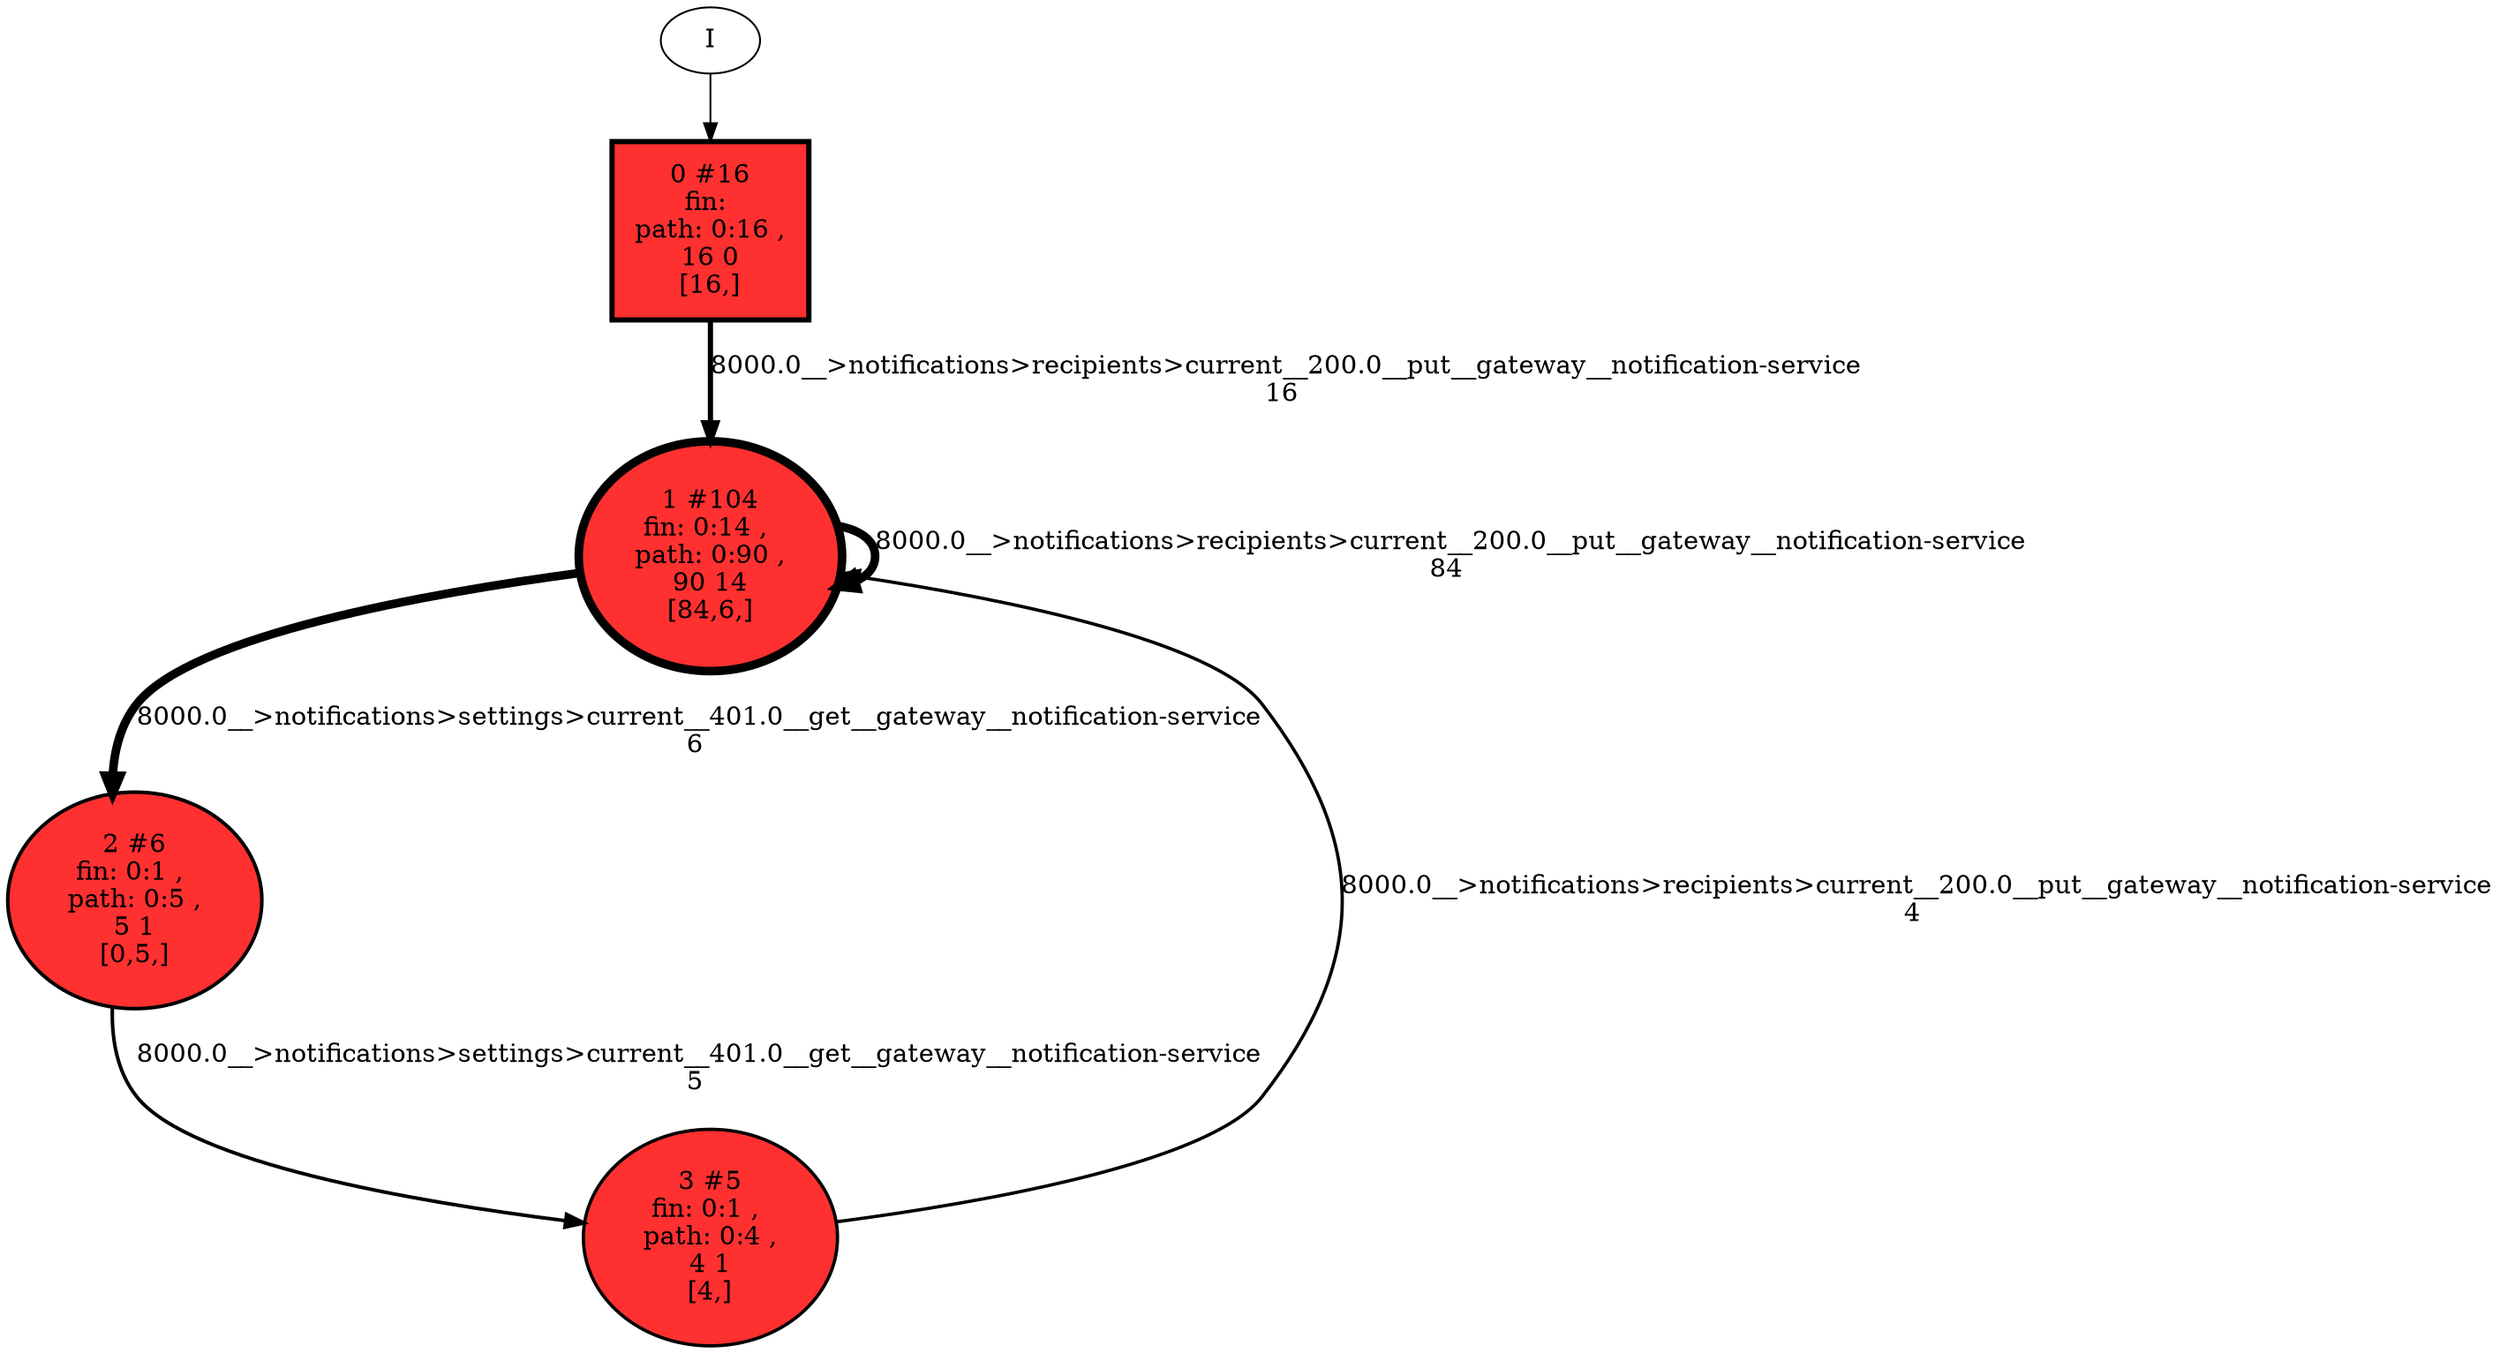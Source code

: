 // produced with flexfringe // 
digraph DFA {
	0 [label="root" shape=box];
		I -> 0;
	0 [ label="0 #16
fin: 
 path: 0:16 , 
16 0
[16,]" , style=filled, fillcolor="firebrick1", width=1.3437, height=1.3437, penwidth=2.83321];
		0 -> 1 [label="8000.0__>notifications>recipients>current__200.0__put__gateway__notification-service
16 " , penwidth=2.83321 ];
	1 [ label="1 #104
fin: 0:14 , 
 path: 0:90 , 
90 14
[84,6,]" , style=filled, fillcolor="firebrick1", width=1.73236, height=1.73236, penwidth=4.65396];
		1 -> 1 [label="8000.0__>notifications>recipients>current__200.0__put__gateway__notification-service
84 " , penwidth=4.65396 ];
		1 -> 2 [label="8000.0__>notifications>settings>current__401.0__get__gateway__notification-service
6 " , penwidth=4.65396 ];
	2 [ label="2 #6
fin: 0:1 , 
 path: 0:5 , 
5 1
[0,5,]" , style=filled, fillcolor="firebrick1", width=1.08042, height=1.08042, penwidth=1.94591];
		2 -> 3 [label="8000.0__>notifications>settings>current__401.0__get__gateway__notification-service
5 " , penwidth=1.94591 ];
	3 [ label="3 #5
fin: 0:1 , 
 path: 0:4 , 
4 1
[4,]" , style=filled, fillcolor="firebrick1", width=1.02667, height=1.02667, penwidth=1.79176];
		3 -> 1 [label="8000.0__>notifications>recipients>current__200.0__put__gateway__notification-service
4 " , penwidth=1.79176 ];
}

